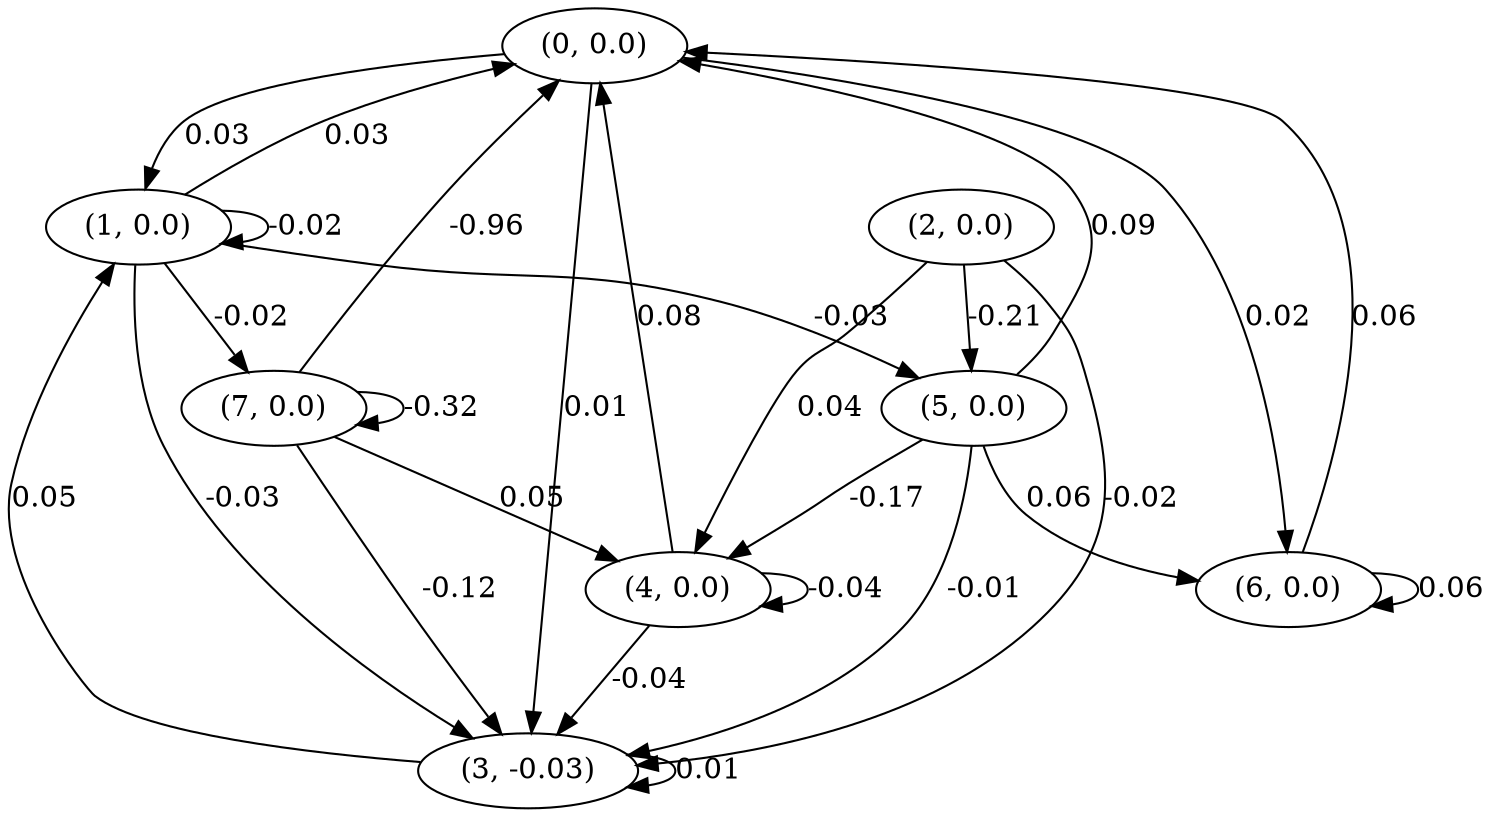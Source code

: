 digraph {
    0 [ label = "(0, 0.0)" ]
    1 [ label = "(1, 0.0)" ]
    2 [ label = "(2, 0.0)" ]
    3 [ label = "(3, -0.03)" ]
    4 [ label = "(4, 0.0)" ]
    5 [ label = "(5, 0.0)" ]
    6 [ label = "(6, 0.0)" ]
    7 [ label = "(7, 0.0)" ]
    1 -> 1 [ label = "-0.02" ]
    3 -> 3 [ label = "0.01" ]
    4 -> 4 [ label = "-0.04" ]
    6 -> 6 [ label = "0.06" ]
    7 -> 7 [ label = "-0.32" ]
    1 -> 0 [ label = "0.03" ]
    4 -> 0 [ label = "0.08" ]
    5 -> 0 [ label = "0.09" ]
    6 -> 0 [ label = "0.06" ]
    7 -> 0 [ label = "-0.96" ]
    0 -> 1 [ label = "0.03" ]
    3 -> 1 [ label = "0.05" ]
    0 -> 3 [ label = "0.01" ]
    1 -> 3 [ label = "-0.03" ]
    2 -> 3 [ label = "-0.02" ]
    4 -> 3 [ label = "-0.04" ]
    5 -> 3 [ label = "-0.01" ]
    7 -> 3 [ label = "-0.12" ]
    2 -> 4 [ label = "0.04" ]
    5 -> 4 [ label = "-0.17" ]
    7 -> 4 [ label = "0.05" ]
    1 -> 5 [ label = "-0.03" ]
    2 -> 5 [ label = "-0.21" ]
    0 -> 6 [ label = "0.02" ]
    5 -> 6 [ label = "0.06" ]
    1 -> 7 [ label = "-0.02" ]
}

